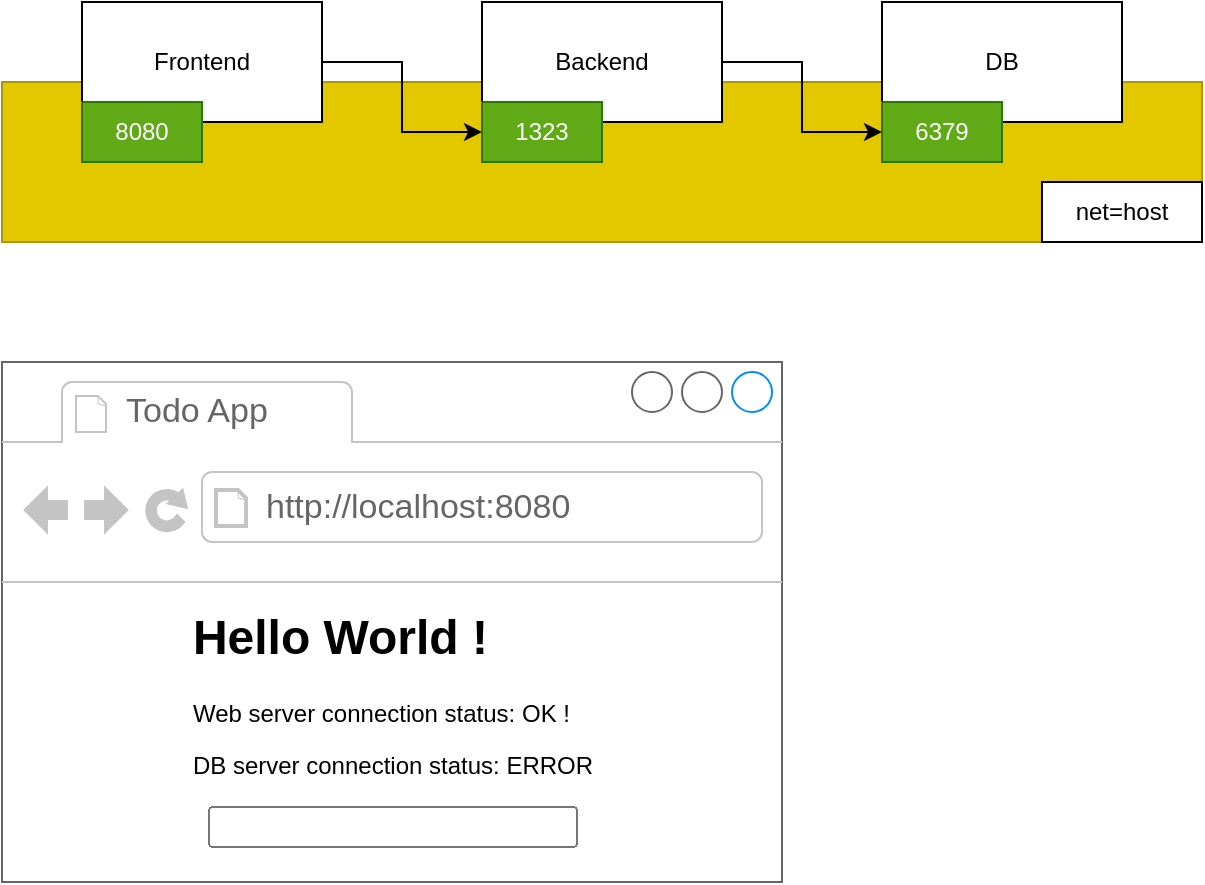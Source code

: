 <mxfile>
    <diagram id="FCM7rVr6Z8F2fG6HJUbX" name="Page-1">
        <mxGraphModel dx="1161" dy="839" grid="1" gridSize="10" guides="1" tooltips="1" connect="1" arrows="1" fold="1" page="1" pageScale="1" pageWidth="850" pageHeight="1100" math="0" shadow="0">
            <root>
                <mxCell id="0"/>
                <mxCell id="1" parent="0"/>
                <mxCell id="12" value="" style="rounded=0;whiteSpace=wrap;html=1;fillColor=#e3c800;fontColor=#000000;strokeColor=#B09500;" vertex="1" parent="1">
                    <mxGeometry x="40" y="240" width="600" height="80" as="geometry"/>
                </mxCell>
                <mxCell id="8" style="edgeStyle=none;html=1;exitX=1;exitY=0.5;exitDx=0;exitDy=0;rounded=0;" edge="1" parent="1" source="2" target="6">
                    <mxGeometry relative="1" as="geometry">
                        <mxPoint x="220" y="230" as="targetPoint"/>
                        <Array as="points">
                            <mxPoint x="240" y="230"/>
                            <mxPoint x="240" y="265"/>
                        </Array>
                    </mxGeometry>
                </mxCell>
                <mxCell id="2" value="Frontend" style="rounded=0;whiteSpace=wrap;html=1;" vertex="1" parent="1">
                    <mxGeometry x="80" y="200" width="120" height="60" as="geometry"/>
                </mxCell>
                <mxCell id="3" value="Backend" style="rounded=0;whiteSpace=wrap;html=1;" vertex="1" parent="1">
                    <mxGeometry x="280" y="200" width="120" height="60" as="geometry"/>
                </mxCell>
                <mxCell id="4" value="DB" style="rounded=0;whiteSpace=wrap;html=1;" vertex="1" parent="1">
                    <mxGeometry x="480" y="200" width="120" height="60" as="geometry"/>
                </mxCell>
                <mxCell id="5" value="8080" style="rounded=0;whiteSpace=wrap;html=1;fillColor=#60a917;fontColor=#ffffff;strokeColor=#2D7600;" vertex="1" parent="1">
                    <mxGeometry x="80" y="250" width="60" height="30" as="geometry"/>
                </mxCell>
                <mxCell id="6" value="1323" style="rounded=0;whiteSpace=wrap;html=1;fillColor=#60a917;fontColor=#ffffff;strokeColor=#2D7600;" vertex="1" parent="1">
                    <mxGeometry x="280" y="250" width="60" height="30" as="geometry"/>
                </mxCell>
                <mxCell id="7" value="6379" style="rounded=0;whiteSpace=wrap;html=1;fillColor=#60a917;fontColor=#ffffff;strokeColor=#2D7600;" vertex="1" parent="1">
                    <mxGeometry x="480" y="250" width="60" height="30" as="geometry"/>
                </mxCell>
                <mxCell id="11" style="edgeStyle=none;html=1;rounded=0;" edge="1" parent="1" source="3" target="7">
                    <mxGeometry relative="1" as="geometry">
                        <mxPoint x="291" y="276" as="targetPoint"/>
                        <mxPoint x="211" y="241" as="sourcePoint"/>
                        <Array as="points">
                            <mxPoint x="440" y="230"/>
                            <mxPoint x="440" y="265"/>
                        </Array>
                    </mxGeometry>
                </mxCell>
                <mxCell id="14" value="net=host" style="rounded=0;whiteSpace=wrap;html=1;" vertex="1" parent="1">
                    <mxGeometry x="560" y="290" width="80" height="30" as="geometry"/>
                </mxCell>
                <mxCell id="16" value="&lt;h1&gt;&lt;br&gt;&lt;/h1&gt;&lt;h1&gt;&lt;br&gt;&lt;/h1&gt;&lt;h1 style=&quot;text-align: left&quot;&gt;Hello World !&lt;/h1&gt;&lt;p style=&quot;text-align: left&quot;&gt;Web server connection status: &lt;span id=&quot;status-server&quot;&gt;OK !&lt;/span&gt;&lt;/p&gt;&lt;p style=&quot;text-align: left&quot;&gt;DB server connection status: &lt;span id=&quot;status-db&quot;&gt;ERROR&lt;/span&gt;&lt;/p&gt;&lt;div id=&quot;items&quot;&gt;&lt;div id=&quot;adder&quot;&gt;&lt;input&gt;&lt;/div&gt;&lt;/div&gt;" style="strokeWidth=1;shadow=0;dashed=0;align=center;html=1;shape=mxgraph.mockup.containers.browserWindow;rSize=0;strokeColor=#666666;strokeColor2=#008cff;strokeColor3=#c4c4c4;mainText=,;recursiveResize=0;" vertex="1" parent="1">
                    <mxGeometry x="40" y="380" width="390" height="260" as="geometry"/>
                </mxCell>
                <mxCell id="17" value="Todo App" style="strokeWidth=1;shadow=0;dashed=0;align=center;html=1;shape=mxgraph.mockup.containers.anchor;fontSize=17;fontColor=#666666;align=left;" vertex="1" parent="16">
                    <mxGeometry x="60" y="12" width="110" height="26" as="geometry"/>
                </mxCell>
                <mxCell id="18" value="http://localhost:8080" style="strokeWidth=1;shadow=0;dashed=0;align=center;html=1;shape=mxgraph.mockup.containers.anchor;rSize=0;fontSize=17;fontColor=#666666;align=left;" vertex="1" parent="16">
                    <mxGeometry x="130" y="60" width="250" height="26" as="geometry"/>
                </mxCell>
            </root>
        </mxGraphModel>
    </diagram>
</mxfile>